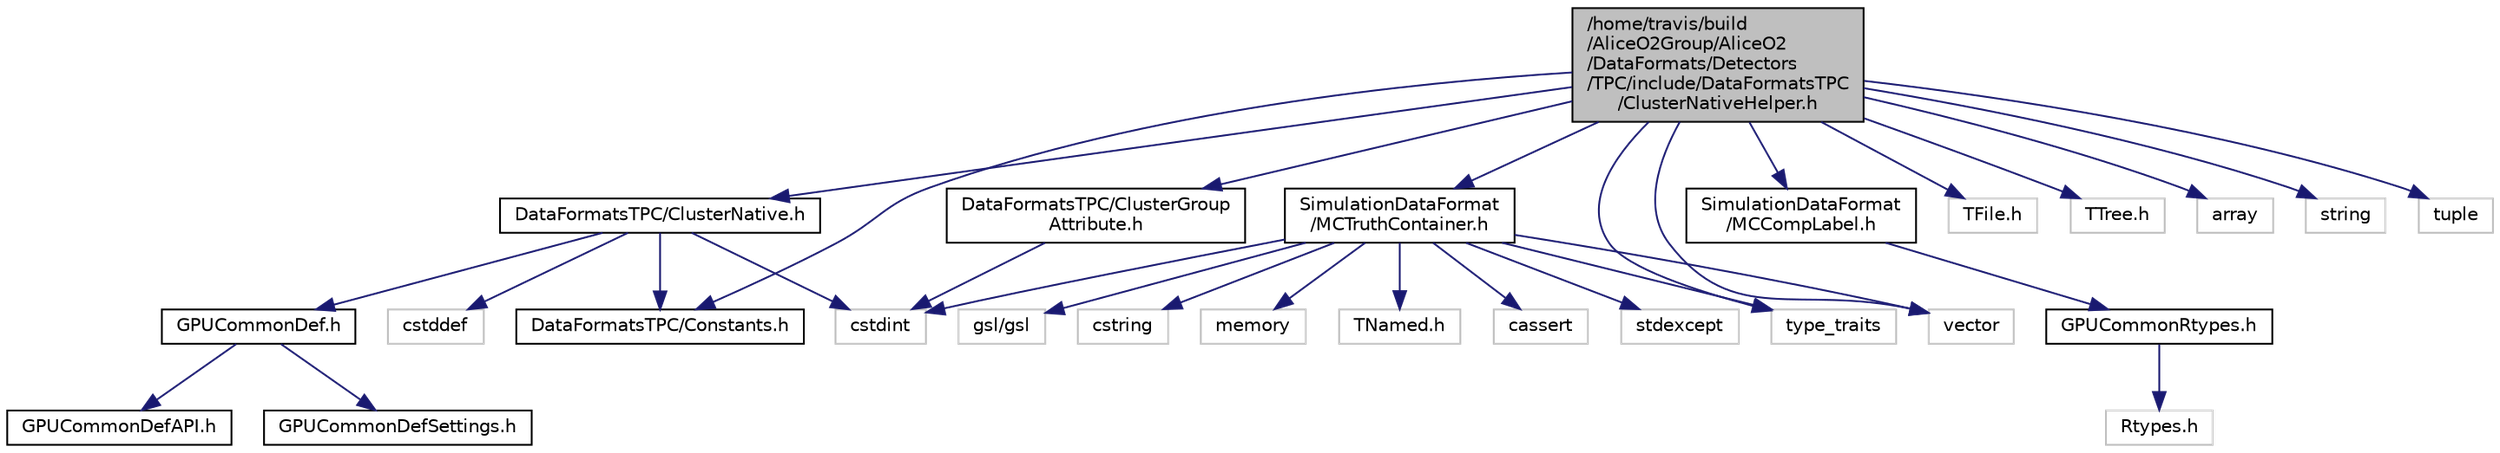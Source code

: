 digraph "/home/travis/build/AliceO2Group/AliceO2/DataFormats/Detectors/TPC/include/DataFormatsTPC/ClusterNativeHelper.h"
{
 // INTERACTIVE_SVG=YES
  bgcolor="transparent";
  edge [fontname="Helvetica",fontsize="10",labelfontname="Helvetica",labelfontsize="10"];
  node [fontname="Helvetica",fontsize="10",shape=record];
  Node0 [label="/home/travis/build\l/AliceO2Group/AliceO2\l/DataFormats/Detectors\l/TPC/include/DataFormatsTPC\l/ClusterNativeHelper.h",height=0.2,width=0.4,color="black", fillcolor="grey75", style="filled", fontcolor="black"];
  Node0 -> Node1 [color="midnightblue",fontsize="10",style="solid",fontname="Helvetica"];
  Node1 [label="DataFormatsTPC/ClusterNative.h",height=0.2,width=0.4,color="black",URL="$de/dcd/ClusterNative_8h.html",tooltip="Class of a TPC cluster in TPC-native coordinates (row, time) "];
  Node1 -> Node2 [color="midnightblue",fontsize="10",style="solid",fontname="Helvetica"];
  Node2 [label="cstdint",height=0.2,width=0.4,color="grey75"];
  Node1 -> Node3 [color="midnightblue",fontsize="10",style="solid",fontname="Helvetica"];
  Node3 [label="cstddef",height=0.2,width=0.4,color="grey75"];
  Node1 -> Node4 [color="midnightblue",fontsize="10",style="solid",fontname="Helvetica"];
  Node4 [label="DataFormatsTPC/Constants.h",height=0.2,width=0.4,color="black",URL="$d0/dda/DataFormats_2Detectors_2TPC_2include_2DataFormatsTPC_2Constants_8h.html"];
  Node1 -> Node5 [color="midnightblue",fontsize="10",style="solid",fontname="Helvetica"];
  Node5 [label="GPUCommonDef.h",height=0.2,width=0.4,color="black",URL="$df/d21/GPUCommonDef_8h.html"];
  Node5 -> Node6 [color="midnightblue",fontsize="10",style="solid",fontname="Helvetica"];
  Node6 [label="GPUCommonDefSettings.h",height=0.2,width=0.4,color="black",URL="$d5/d93/GPUCommonDefSettings_8h.html"];
  Node5 -> Node7 [color="midnightblue",fontsize="10",style="solid",fontname="Helvetica"];
  Node7 [label="GPUCommonDefAPI.h",height=0.2,width=0.4,color="black",URL="$da/d5a/GPUCommonDefAPI_8h.html"];
  Node0 -> Node8 [color="midnightblue",fontsize="10",style="solid",fontname="Helvetica"];
  Node8 [label="DataFormatsTPC/ClusterGroup\lAttribute.h",height=0.2,width=0.4,color="black",URL="$d8/dc8/ClusterGroupAttribute_8h.html",tooltip="Meta data for a group describing it by sector number and global padrow. "];
  Node8 -> Node2 [color="midnightblue",fontsize="10",style="solid",fontname="Helvetica"];
  Node0 -> Node4 [color="midnightblue",fontsize="10",style="solid",fontname="Helvetica"];
  Node0 -> Node9 [color="midnightblue",fontsize="10",style="solid",fontname="Helvetica"];
  Node9 [label="SimulationDataFormat\l/MCTruthContainer.h",height=0.2,width=0.4,color="black",URL="$db/d14/MCTruthContainer_8h.html",tooltip="Definition of a container to keep Monte Carlo truth external to simulation objects. "];
  Node9 -> Node10 [color="midnightblue",fontsize="10",style="solid",fontname="Helvetica"];
  Node10 [label="TNamed.h",height=0.2,width=0.4,color="grey75"];
  Node9 -> Node2 [color="midnightblue",fontsize="10",style="solid",fontname="Helvetica"];
  Node9 -> Node11 [color="midnightblue",fontsize="10",style="solid",fontname="Helvetica"];
  Node11 [label="cassert",height=0.2,width=0.4,color="grey75"];
  Node9 -> Node12 [color="midnightblue",fontsize="10",style="solid",fontname="Helvetica"];
  Node12 [label="stdexcept",height=0.2,width=0.4,color="grey75"];
  Node9 -> Node13 [color="midnightblue",fontsize="10",style="solid",fontname="Helvetica"];
  Node13 [label="gsl/gsl",height=0.2,width=0.4,color="grey75"];
  Node9 -> Node14 [color="midnightblue",fontsize="10",style="solid",fontname="Helvetica"];
  Node14 [label="type_traits",height=0.2,width=0.4,color="grey75"];
  Node9 -> Node15 [color="midnightblue",fontsize="10",style="solid",fontname="Helvetica"];
  Node15 [label="cstring",height=0.2,width=0.4,color="grey75"];
  Node9 -> Node16 [color="midnightblue",fontsize="10",style="solid",fontname="Helvetica"];
  Node16 [label="memory",height=0.2,width=0.4,color="grey75"];
  Node9 -> Node17 [color="midnightblue",fontsize="10",style="solid",fontname="Helvetica"];
  Node17 [label="vector",height=0.2,width=0.4,color="grey75"];
  Node0 -> Node18 [color="midnightblue",fontsize="10",style="solid",fontname="Helvetica"];
  Node18 [label="SimulationDataFormat\l/MCCompLabel.h",height=0.2,width=0.4,color="black",URL="$d7/dcd/MCCompLabel_8h.html"];
  Node18 -> Node19 [color="midnightblue",fontsize="10",style="solid",fontname="Helvetica"];
  Node19 [label="GPUCommonRtypes.h",height=0.2,width=0.4,color="black",URL="$d2/d45/GPUCommonRtypes_8h.html"];
  Node19 -> Node20 [color="midnightblue",fontsize="10",style="solid",fontname="Helvetica"];
  Node20 [label="Rtypes.h",height=0.2,width=0.4,color="grey75"];
  Node0 -> Node21 [color="midnightblue",fontsize="10",style="solid",fontname="Helvetica"];
  Node21 [label="TFile.h",height=0.2,width=0.4,color="grey75"];
  Node0 -> Node22 [color="midnightblue",fontsize="10",style="solid",fontname="Helvetica"];
  Node22 [label="TTree.h",height=0.2,width=0.4,color="grey75"];
  Node0 -> Node23 [color="midnightblue",fontsize="10",style="solid",fontname="Helvetica"];
  Node23 [label="array",height=0.2,width=0.4,color="grey75"];
  Node0 -> Node17 [color="midnightblue",fontsize="10",style="solid",fontname="Helvetica"];
  Node0 -> Node24 [color="midnightblue",fontsize="10",style="solid",fontname="Helvetica"];
  Node24 [label="string",height=0.2,width=0.4,color="grey75"];
  Node0 -> Node25 [color="midnightblue",fontsize="10",style="solid",fontname="Helvetica"];
  Node25 [label="tuple",height=0.2,width=0.4,color="grey75"];
  Node0 -> Node14 [color="midnightblue",fontsize="10",style="solid",fontname="Helvetica"];
}
